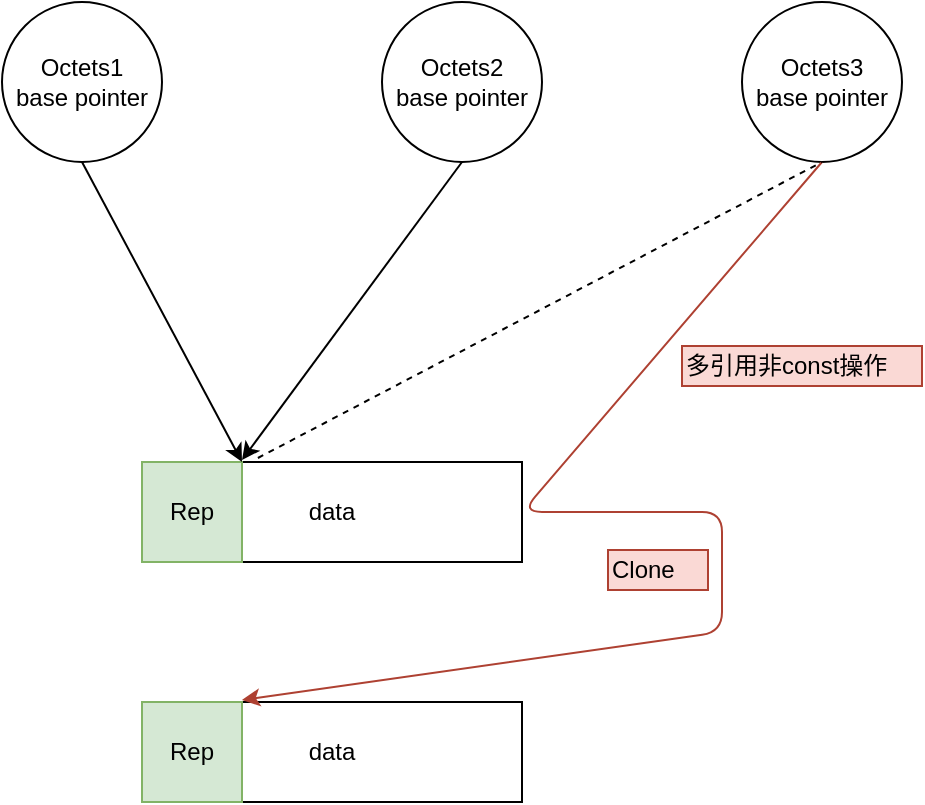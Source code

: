 <mxfile version="10.6.3" type="github"><diagram id="8dkjOIplarAI6LRDJhv3" name="Page-1"><mxGraphModel dx="1394" dy="774" grid="1" gridSize="10" guides="1" tooltips="1" connect="1" arrows="1" fold="1" page="1" pageScale="1" pageWidth="3300" pageHeight="4681" math="0" shadow="0"><root><mxCell id="0"/><mxCell id="1" parent="0"/><mxCell id="cXgeCsGir06AjUA8hMcK-4" value="data" style="rounded=0;whiteSpace=wrap;html=1;direction=south;" vertex="1" parent="1"><mxGeometry x="340" y="370" width="190" height="50" as="geometry"/></mxCell><mxCell id="cXgeCsGir06AjUA8hMcK-5" value="Rep" style="rounded=0;whiteSpace=wrap;html=1;fillColor=#d5e8d4;strokeColor=#82b366;" vertex="1" parent="1"><mxGeometry x="340" y="370" width="50" height="50" as="geometry"/></mxCell><mxCell id="cXgeCsGir06AjUA8hMcK-6" value="Octets1&lt;br&gt;base pointer&lt;br&gt;" style="ellipse;whiteSpace=wrap;html=1;aspect=fixed;" vertex="1" parent="1"><mxGeometry x="270" y="140" width="80" height="80" as="geometry"/></mxCell><mxCell id="cXgeCsGir06AjUA8hMcK-8" value="" style="endArrow=classic;html=1;exitX=0.5;exitY=1;exitDx=0;exitDy=0;" edge="1" parent="1" source="cXgeCsGir06AjUA8hMcK-6"><mxGeometry width="50" height="50" relative="1" as="geometry"><mxPoint x="260" y="340" as="sourcePoint"/><mxPoint x="390" y="370" as="targetPoint"/></mxGeometry></mxCell><mxCell id="cXgeCsGir06AjUA8hMcK-10" value="Octets2&lt;br&gt;base pointer&lt;br&gt;" style="ellipse;whiteSpace=wrap;html=1;aspect=fixed;" vertex="1" parent="1"><mxGeometry x="460" y="140" width="80" height="80" as="geometry"/></mxCell><mxCell id="cXgeCsGir06AjUA8hMcK-11" value="&lt;span&gt;Octets3&lt;/span&gt;&lt;br&gt;&lt;span&gt;base pointer&lt;/span&gt;" style="ellipse;whiteSpace=wrap;html=1;aspect=fixed;" vertex="1" parent="1"><mxGeometry x="640" y="140" width="80" height="80" as="geometry"/></mxCell><mxCell id="cXgeCsGir06AjUA8hMcK-12" value="" style="endArrow=classic;html=1;exitX=0.5;exitY=1;exitDx=0;exitDy=0;" edge="1" parent="1" source="cXgeCsGir06AjUA8hMcK-10"><mxGeometry width="50" height="50" relative="1" as="geometry"><mxPoint x="460" y="540" as="sourcePoint"/><mxPoint x="390" y="369" as="targetPoint"/></mxGeometry></mxCell><mxCell id="cXgeCsGir06AjUA8hMcK-16" value="data" style="rounded=0;whiteSpace=wrap;html=1;direction=south;" vertex="1" parent="1"><mxGeometry x="340" y="490" width="190" height="50" as="geometry"/></mxCell><mxCell id="cXgeCsGir06AjUA8hMcK-17" value="Rep" style="rounded=0;whiteSpace=wrap;html=1;fillColor=#d5e8d4;strokeColor=#82b366;" vertex="1" parent="1"><mxGeometry x="340" y="490" width="50" height="50" as="geometry"/></mxCell><mxCell id="cXgeCsGir06AjUA8hMcK-19" value="" style="endArrow=classic;html=1;fillColor=#fad9d5;strokeColor=#ae4132;exitX=0.5;exitY=1;exitDx=0;exitDy=0;" edge="1" parent="1" source="cXgeCsGir06AjUA8hMcK-11"><mxGeometry width="50" height="50" relative="1" as="geometry"><mxPoint x="670" y="230" as="sourcePoint"/><mxPoint x="390" y="489" as="targetPoint"/><Array as="points"><mxPoint x="530" y="395"/><mxPoint x="630" y="395"/><mxPoint x="630" y="455"/></Array></mxGeometry></mxCell><mxCell id="cXgeCsGir06AjUA8hMcK-20" value="Clone" style="text;html=1;resizable=0;points=[];autosize=1;align=left;verticalAlign=top;spacingTop=-4;fillColor=#fad9d5;strokeColor=#ae4132;" vertex="1" parent="1"><mxGeometry x="573" y="414" width="50" height="20" as="geometry"/></mxCell><mxCell id="cXgeCsGir06AjUA8hMcK-24" value="多引用非const操作" style="text;html=1;resizable=0;points=[];autosize=1;align=left;verticalAlign=top;spacingTop=-4;fillColor=#fad9d5;strokeColor=#ae4132;" vertex="1" parent="1"><mxGeometry x="610" y="312" width="120" height="20" as="geometry"/></mxCell><mxCell id="cXgeCsGir06AjUA8hMcK-25" value="" style="endArrow=none;dashed=1;html=1;entryX=0.5;entryY=1;entryDx=0;entryDy=0;exitX=-0.04;exitY=0.695;exitDx=0;exitDy=0;exitPerimeter=0;" edge="1" parent="1" source="cXgeCsGir06AjUA8hMcK-4" target="cXgeCsGir06AjUA8hMcK-11"><mxGeometry width="50" height="50" relative="1" as="geometry"><mxPoint x="540" y="310" as="sourcePoint"/><mxPoint x="590" y="260" as="targetPoint"/></mxGeometry></mxCell></root></mxGraphModel></diagram></mxfile>